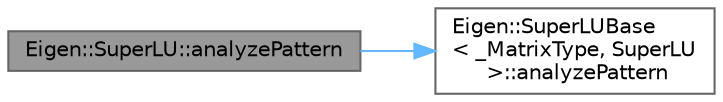 digraph "Eigen::SuperLU::analyzePattern"
{
 // LATEX_PDF_SIZE
  bgcolor="transparent";
  edge [fontname=Helvetica,fontsize=10,labelfontname=Helvetica,labelfontsize=10];
  node [fontname=Helvetica,fontsize=10,shape=box,height=0.2,width=0.4];
  rankdir="LR";
  Node1 [id="Node000001",label="Eigen::SuperLU::analyzePattern",height=0.2,width=0.4,color="gray40", fillcolor="grey60", style="filled", fontcolor="black",tooltip=" "];
  Node1 -> Node2 [id="edge1_Node000001_Node000002",color="steelblue1",style="solid",tooltip=" "];
  Node2 [id="Node000002",label="Eigen::SuperLUBase\l\< _MatrixType, SuperLU\l \>::analyzePattern",height=0.2,width=0.4,color="grey40", fillcolor="white", style="filled",URL="$class_eigen_1_1_super_l_u_base.html#a2d3f48425328d9b3cbdca369889007f3",tooltip=" "];
}
